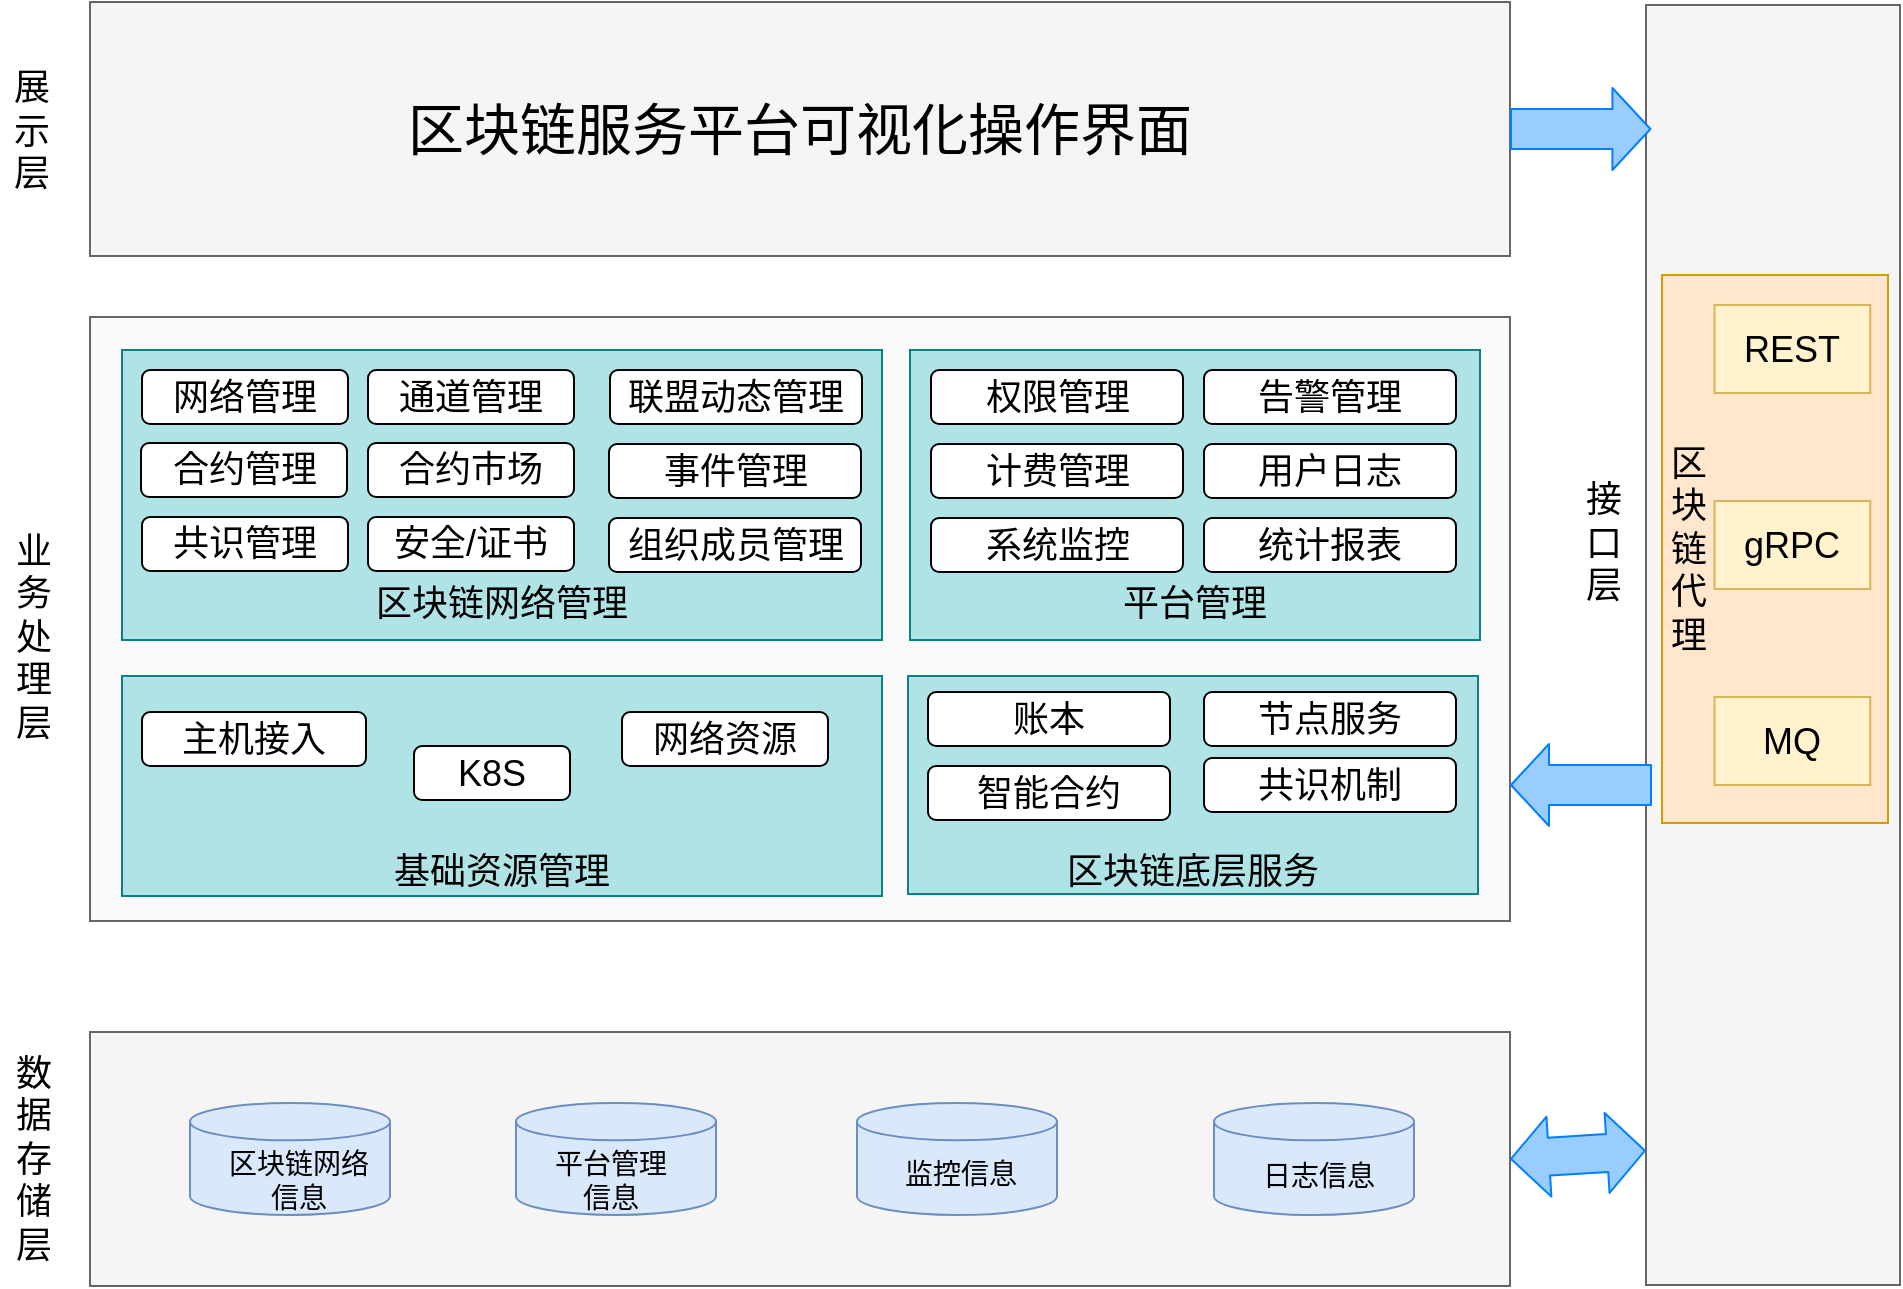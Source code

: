 <mxfile version="12.2.6" type="github" pages="1">
  <diagram id="XpZo0hVpMd-6xpYEEkTo" name="Page-1">
    <mxGraphModel dx="932" dy="569" grid="1" gridSize="10" guides="1" tooltips="1" connect="1" arrows="1" fold="1" page="1" pageScale="1" pageWidth="3300" pageHeight="4681" math="0" shadow="0">
      <root>
        <mxCell id="0"/>
        <mxCell id="1" parent="0"/>
        <mxCell id="LFdx-RBHR0Ke_Tq2nF07-43" value="" style="rounded=0;whiteSpace=wrap;html=1;fontSize=18;fillColor=#f5f5f5;strokeColor=#666666;glass=0;shadow=0;comic=0;arcSize=12;fillOpacity=50;fontColor=#333333;" parent="1" vertex="1">
          <mxGeometry x="285" y="347.5" width="710" height="302" as="geometry"/>
        </mxCell>
        <mxCell id="LFdx-RBHR0Ke_Tq2nF07-58" value="&lt;br&gt;&lt;br&gt;&lt;br&gt;&lt;br&gt;区块链底层服务" style="rounded=0;whiteSpace=wrap;html=1;shadow=0;glass=0;comic=0;fontSize=18;fillColor=#b0e3e6;strokeColor=#0e8088;" parent="1" vertex="1">
          <mxGeometry x="694" y="527" width="285" height="109" as="geometry"/>
        </mxCell>
        <mxCell id="LFdx-RBHR0Ke_Tq2nF07-44" value="&lt;br&gt;&lt;br&gt;&lt;br&gt;&lt;br&gt;&lt;br&gt;区块链网络管理" style="rounded=0;whiteSpace=wrap;html=1;shadow=0;glass=0;comic=0;fontSize=18;fillColor=#b0e3e6;strokeColor=#0e8088;" parent="1" vertex="1">
          <mxGeometry x="301" y="364" width="380" height="145" as="geometry"/>
        </mxCell>
        <mxCell id="LFdx-RBHR0Ke_Tq2nF07-45" value="网络管理" style="rounded=1;whiteSpace=wrap;html=1;shadow=0;glass=0;comic=0;fontSize=18;" parent="1" vertex="1">
          <mxGeometry x="311" y="374" width="103" height="27" as="geometry"/>
        </mxCell>
        <mxCell id="LFdx-RBHR0Ke_Tq2nF07-46" value="通道管理" style="rounded=1;whiteSpace=wrap;html=1;shadow=0;glass=0;comic=0;fontSize=18;" parent="1" vertex="1">
          <mxGeometry x="424" y="374" width="103" height="27" as="geometry"/>
        </mxCell>
        <mxCell id="LFdx-RBHR0Ke_Tq2nF07-47" value="合约管理" style="rounded=1;whiteSpace=wrap;html=1;shadow=0;glass=0;comic=0;fontSize=18;" parent="1" vertex="1">
          <mxGeometry x="310.5" y="410.5" width="103" height="27" as="geometry"/>
        </mxCell>
        <mxCell id="LFdx-RBHR0Ke_Tq2nF07-48" value="合约市场" style="rounded=1;whiteSpace=wrap;html=1;shadow=0;glass=0;comic=0;fontSize=18;" parent="1" vertex="1">
          <mxGeometry x="424" y="410.5" width="103" height="27" as="geometry"/>
        </mxCell>
        <mxCell id="LFdx-RBHR0Ke_Tq2nF07-49" value="联盟动态管理" style="rounded=1;whiteSpace=wrap;html=1;shadow=0;glass=0;comic=0;fontSize=18;" parent="1" vertex="1">
          <mxGeometry x="545" y="374" width="126" height="27" as="geometry"/>
        </mxCell>
        <mxCell id="LFdx-RBHR0Ke_Tq2nF07-50" value="事件管理" style="rounded=1;whiteSpace=wrap;html=1;shadow=0;glass=0;comic=0;fontSize=18;" parent="1" vertex="1">
          <mxGeometry x="544.5" y="411" width="126" height="27" as="geometry"/>
        </mxCell>
        <mxCell id="LFdx-RBHR0Ke_Tq2nF07-51" value="&lt;br&gt;&lt;br&gt;&lt;br&gt;&lt;br&gt;&lt;br&gt;平台管理" style="rounded=0;whiteSpace=wrap;html=1;shadow=0;glass=0;comic=0;fontSize=18;fillColor=#b0e3e6;strokeColor=#0e8088;" parent="1" vertex="1">
          <mxGeometry x="695" y="364" width="285" height="145" as="geometry"/>
        </mxCell>
        <mxCell id="LFdx-RBHR0Ke_Tq2nF07-52" value="组织成员管理" style="rounded=1;whiteSpace=wrap;html=1;shadow=0;glass=0;comic=0;fontSize=18;" parent="1" vertex="1">
          <mxGeometry x="544.5" y="448" width="126" height="27" as="geometry"/>
        </mxCell>
        <mxCell id="LFdx-RBHR0Ke_Tq2nF07-53" value="计费管理" style="rounded=1;whiteSpace=wrap;html=1;shadow=0;glass=0;comic=0;fontSize=18;" parent="1" vertex="1">
          <mxGeometry x="705.5" y="411" width="126" height="27" as="geometry"/>
        </mxCell>
        <mxCell id="LFdx-RBHR0Ke_Tq2nF07-54" value="告警管理" style="rounded=1;whiteSpace=wrap;html=1;shadow=0;glass=0;comic=0;fontSize=18;" parent="1" vertex="1">
          <mxGeometry x="842" y="374" width="126" height="27" as="geometry"/>
        </mxCell>
        <mxCell id="LFdx-RBHR0Ke_Tq2nF07-55" value="用户日志" style="rounded=1;whiteSpace=wrap;html=1;shadow=0;glass=0;comic=0;fontSize=18;" parent="1" vertex="1">
          <mxGeometry x="842" y="411" width="126" height="27" as="geometry"/>
        </mxCell>
        <mxCell id="LFdx-RBHR0Ke_Tq2nF07-56" value="系统监控" style="rounded=1;whiteSpace=wrap;html=1;shadow=0;glass=0;comic=0;fontSize=18;" parent="1" vertex="1">
          <mxGeometry x="705.5" y="448" width="126" height="27" as="geometry"/>
        </mxCell>
        <mxCell id="LFdx-RBHR0Ke_Tq2nF07-57" value="统计报表" style="rounded=1;whiteSpace=wrap;html=1;shadow=0;glass=0;comic=0;fontSize=18;" parent="1" vertex="1">
          <mxGeometry x="842" y="448" width="126" height="27" as="geometry"/>
        </mxCell>
        <mxCell id="LFdx-RBHR0Ke_Tq2nF07-59" value="账本" style="rounded=1;whiteSpace=wrap;html=1;shadow=0;glass=0;comic=0;fontSize=18;fillColor=#FFFFFF;strokeColor=#000000;" parent="1" vertex="1">
          <mxGeometry x="704" y="535" width="121" height="27" as="geometry"/>
        </mxCell>
        <mxCell id="LFdx-RBHR0Ke_Tq2nF07-60" value="节点服务" style="rounded=1;whiteSpace=wrap;html=1;shadow=0;glass=0;comic=0;fontSize=18;fillColor=#FFFFFF;strokeColor=#000000;" parent="1" vertex="1">
          <mxGeometry x="842" y="535" width="126" height="27" as="geometry"/>
        </mxCell>
        <mxCell id="LFdx-RBHR0Ke_Tq2nF07-61" value="智能合约" style="rounded=1;whiteSpace=wrap;html=1;shadow=0;glass=0;comic=0;fontSize=18;fillColor=#FFFFFF;strokeColor=#000000;" parent="1" vertex="1">
          <mxGeometry x="704" y="572" width="121" height="27" as="geometry"/>
        </mxCell>
        <mxCell id="LFdx-RBHR0Ke_Tq2nF07-62" value="&lt;br&gt;&lt;br&gt;&lt;br&gt;&lt;br&gt;基础资源管理&lt;br&gt;" style="rounded=0;whiteSpace=wrap;html=1;shadow=0;glass=0;comic=0;fontSize=18;fillColor=#b0e3e6;strokeColor=#0e8088;" parent="1" vertex="1">
          <mxGeometry x="301" y="527" width="380" height="110" as="geometry"/>
        </mxCell>
        <mxCell id="LFdx-RBHR0Ke_Tq2nF07-63" value="共识管理" style="rounded=1;whiteSpace=wrap;html=1;shadow=0;glass=0;comic=0;fontSize=18;" parent="1" vertex="1">
          <mxGeometry x="311" y="447.5" width="103" height="27" as="geometry"/>
        </mxCell>
        <mxCell id="LFdx-RBHR0Ke_Tq2nF07-64" value="安全/证书" style="rounded=1;whiteSpace=wrap;html=1;shadow=0;glass=0;comic=0;fontSize=18;" parent="1" vertex="1">
          <mxGeometry x="424" y="447.5" width="103" height="27" as="geometry"/>
        </mxCell>
        <mxCell id="LFdx-RBHR0Ke_Tq2nF07-65" value="权限管理" style="rounded=1;whiteSpace=wrap;html=1;shadow=0;glass=0;comic=0;fontSize=18;" parent="1" vertex="1">
          <mxGeometry x="705.5" y="374" width="126" height="27" as="geometry"/>
        </mxCell>
        <mxCell id="LFdx-RBHR0Ke_Tq2nF07-66" value="主机接入" style="rounded=1;whiteSpace=wrap;html=1;shadow=0;glass=0;comic=0;fontSize=18;" parent="1" vertex="1">
          <mxGeometry x="311" y="545" width="112" height="27" as="geometry"/>
        </mxCell>
        <mxCell id="LFdx-RBHR0Ke_Tq2nF07-67" value="K8S" style="rounded=1;whiteSpace=wrap;html=1;shadow=0;glass=0;comic=0;fontSize=18;" parent="1" vertex="1">
          <mxGeometry x="447" y="562" width="78" height="27" as="geometry"/>
        </mxCell>
        <mxCell id="LFdx-RBHR0Ke_Tq2nF07-68" value="网络资源" style="rounded=1;whiteSpace=wrap;html=1;shadow=0;glass=0;comic=0;fontSize=18;" parent="1" vertex="1">
          <mxGeometry x="551" y="545" width="103" height="27" as="geometry"/>
        </mxCell>
        <mxCell id="LFdx-RBHR0Ke_Tq2nF07-69" value="" style="rounded=0;whiteSpace=wrap;html=1;strokeColor=#666666;fillColor=#F5F5F5;" parent="1" vertex="1">
          <mxGeometry x="285" y="705" width="710" height="127" as="geometry"/>
        </mxCell>
        <mxCell id="LFdx-RBHR0Ke_Tq2nF07-70" value="" style="rounded=0;whiteSpace=wrap;html=1;strokeColor=#666666;fillColor=#F5F5F5;direction=south;" parent="1" vertex="1">
          <mxGeometry x="1063" y="191.5" width="127" height="640" as="geometry"/>
        </mxCell>
        <mxCell id="LFdx-RBHR0Ke_Tq2nF07-71" value="&lt;font style=&quot;font-size: 28px&quot;&gt;区块链服务平台可视化操作界面&lt;/font&gt;" style="rounded=0;whiteSpace=wrap;html=1;strokeColor=#666666;fillColor=#F5F5F5;" parent="1" vertex="1">
          <mxGeometry x="285" y="190" width="710" height="127" as="geometry"/>
        </mxCell>
        <mxCell id="LFdx-RBHR0Ke_Tq2nF07-72" value="" style="strokeWidth=1;html=1;shape=mxgraph.flowchart.database;whiteSpace=wrap;rounded=0;fillColor=#dae8fc;fontSize=20;strokeColor=#6c8ebf;" parent="1" vertex="1">
          <mxGeometry x="335" y="740.5" width="100" height="56" as="geometry"/>
        </mxCell>
        <mxCell id="LFdx-RBHR0Ke_Tq2nF07-73" value="区块链网络&lt;br&gt;信息" style="text;html=1;resizable=0;points=[];autosize=1;align=center;verticalAlign=top;spacingTop=-4;fontSize=14;" parent="1" vertex="1">
          <mxGeometry x="348.5" y="759.5" width="80" height="34" as="geometry"/>
        </mxCell>
        <mxCell id="LFdx-RBHR0Ke_Tq2nF07-74" value="" style="strokeWidth=1;html=1;shape=mxgraph.flowchart.database;whiteSpace=wrap;rounded=0;fillColor=#dae8fc;fontSize=20;strokeColor=#6c8ebf;" parent="1" vertex="1">
          <mxGeometry x="498" y="740.5" width="100" height="56" as="geometry"/>
        </mxCell>
        <mxCell id="LFdx-RBHR0Ke_Tq2nF07-75" value="平台管理&lt;br&gt;信息" style="text;html=1;resizable=0;points=[];autosize=1;align=center;verticalAlign=top;spacingTop=-4;fontSize=14;" parent="1" vertex="1">
          <mxGeometry x="511.5" y="759.5" width="66" height="34" as="geometry"/>
        </mxCell>
        <mxCell id="LFdx-RBHR0Ke_Tq2nF07-76" value="" style="strokeWidth=1;html=1;shape=mxgraph.flowchart.database;whiteSpace=wrap;rounded=0;fillColor=#dae8fc;fontSize=20;strokeColor=#6c8ebf;" parent="1" vertex="1">
          <mxGeometry x="668.5" y="740.5" width="100" height="56" as="geometry"/>
        </mxCell>
        <mxCell id="LFdx-RBHR0Ke_Tq2nF07-77" value="监控信息" style="text;html=1;resizable=0;points=[];autosize=1;align=center;verticalAlign=top;spacingTop=-4;fontSize=14;" parent="1" vertex="1">
          <mxGeometry x="687" y="764.5" width="66" height="17" as="geometry"/>
        </mxCell>
        <mxCell id="LFdx-RBHR0Ke_Tq2nF07-78" value="" style="strokeWidth=1;html=1;shape=mxgraph.flowchart.database;whiteSpace=wrap;rounded=0;fillColor=#dae8fc;fontSize=20;strokeColor=#6c8ebf;" parent="1" vertex="1">
          <mxGeometry x="847" y="740.5" width="100" height="56" as="geometry"/>
        </mxCell>
        <mxCell id="LFdx-RBHR0Ke_Tq2nF07-79" value="日志信息" style="text;html=1;resizable=0;points=[];autosize=1;align=center;verticalAlign=top;spacingTop=-4;fontSize=14;" parent="1" vertex="1">
          <mxGeometry x="865.5" y="765.5" width="66" height="17" as="geometry"/>
        </mxCell>
        <mxCell id="LFdx-RBHR0Ke_Tq2nF07-80" value="展示层" style="rounded=0;whiteSpace=wrap;html=1;strokeWidth=1;fontSize=18;align=center;strokeColor=none;" parent="1" vertex="1">
          <mxGeometry x="240" y="191" width="32" height="127" as="geometry"/>
        </mxCell>
        <mxCell id="LFdx-RBHR0Ke_Tq2nF07-81" value="业务处理层" style="rounded=0;whiteSpace=wrap;html=1;strokeWidth=1;fontSize=18;align=center;strokeColor=none;" parent="1" vertex="1">
          <mxGeometry x="240.5" y="347.5" width="32" height="320" as="geometry"/>
        </mxCell>
        <mxCell id="LFdx-RBHR0Ke_Tq2nF07-82" value="数据存储层" style="rounded=0;whiteSpace=wrap;html=1;strokeWidth=1;fontSize=18;align=center;strokeColor=none;" parent="1" vertex="1">
          <mxGeometry x="240.5" y="705" width="32" height="127" as="geometry"/>
        </mxCell>
        <mxCell id="LFdx-RBHR0Ke_Tq2nF07-83" value="接口层" style="rounded=0;whiteSpace=wrap;html=1;strokeWidth=1;fontSize=18;align=center;strokeColor=none;" parent="1" vertex="1">
          <mxGeometry x="1026" y="397.5" width="32" height="127" as="geometry"/>
        </mxCell>
        <mxCell id="LFdx-RBHR0Ke_Tq2nF07-84" value="" style="shape=flexArrow;endArrow=classic;html=1;strokeColor=#007FFF;fillColor=#99CCFF;fontSize=18;width=20;" parent="1" source="LFdx-RBHR0Ke_Tq2nF07-71" edge="1">
          <mxGeometry width="50" height="50" relative="1" as="geometry">
            <mxPoint x="995" y="303.5" as="sourcePoint"/>
            <mxPoint x="1065.711" y="253.5" as="targetPoint"/>
          </mxGeometry>
        </mxCell>
        <mxCell id="LFdx-RBHR0Ke_Tq2nF07-85" value="" style="rounded=0;whiteSpace=wrap;html=1;strokeColor=#d79b00;strokeWidth=1;fillColor=#ffe6cc;fontSize=18;align=center;" parent="1" vertex="1">
          <mxGeometry x="1071" y="326.5" width="113" height="274" as="geometry"/>
        </mxCell>
        <mxCell id="LFdx-RBHR0Ke_Tq2nF07-86" value="区块链代理" style="rounded=0;whiteSpace=wrap;html=1;strokeWidth=1;fontSize=18;align=center;strokeColor=none;fillColor=none;" parent="1" vertex="1">
          <mxGeometry x="1071" y="351.5" width="27" height="224" as="geometry"/>
        </mxCell>
        <mxCell id="LFdx-RBHR0Ke_Tq2nF07-87" value="REST" style="rounded=0;whiteSpace=wrap;html=1;strokeColor=#d6b656;strokeWidth=1;fillColor=#fff2cc;fontSize=18;align=center;" parent="1" vertex="1">
          <mxGeometry x="1097.285" y="341.5" width="77.844" height="44" as="geometry"/>
        </mxCell>
        <mxCell id="LFdx-RBHR0Ke_Tq2nF07-88" value="gRPC" style="rounded=0;whiteSpace=wrap;html=1;strokeColor=#d6b656;strokeWidth=1;fillColor=#fff2cc;fontSize=18;align=center;" parent="1" vertex="1">
          <mxGeometry x="1097.285" y="439.5" width="77.844" height="44" as="geometry"/>
        </mxCell>
        <mxCell id="LFdx-RBHR0Ke_Tq2nF07-89" value="MQ" style="rounded=0;whiteSpace=wrap;html=1;strokeColor=#d6b656;strokeWidth=1;fillColor=#fff2cc;fontSize=18;align=center;" parent="1" vertex="1">
          <mxGeometry x="1097.285" y="537.5" width="77.844" height="44" as="geometry"/>
        </mxCell>
        <mxCell id="LFdx-RBHR0Ke_Tq2nF07-90" value="共识机制" style="rounded=1;whiteSpace=wrap;html=1;shadow=0;glass=0;comic=0;fontSize=18;fillColor=#FFFFFF;strokeColor=#000000;" parent="1" vertex="1">
          <mxGeometry x="842" y="568" width="126" height="27" as="geometry"/>
        </mxCell>
        <mxCell id="LFdx-RBHR0Ke_Tq2nF07-91" value="" style="shape=flexArrow;endArrow=classic;startArrow=classic;html=1;exitX=1;exitY=0.5;exitDx=0;exitDy=0;entryX=0.895;entryY=1;entryDx=0;entryDy=0;entryPerimeter=0;width=19;fillColor=#99CCFF;strokeColor=#007FFF;" parent="1" source="LFdx-RBHR0Ke_Tq2nF07-69" target="LFdx-RBHR0Ke_Tq2nF07-70" edge="1">
          <mxGeometry width="50" height="50" relative="1" as="geometry">
            <mxPoint x="1005" y="786.5" as="sourcePoint"/>
            <mxPoint x="1055" y="736.5" as="targetPoint"/>
          </mxGeometry>
        </mxCell>
        <mxCell id="LFdx-RBHR0Ke_Tq2nF07-92" value="" style="shape=flexArrow;endArrow=classic;html=1;strokeColor=#007FFF;fillColor=#99CCFF;fontSize=18;width=20;" parent="1" edge="1">
          <mxGeometry width="50" height="50" relative="1" as="geometry">
            <mxPoint x="1066" y="581.5" as="sourcePoint"/>
            <mxPoint x="995" y="581.5" as="targetPoint"/>
          </mxGeometry>
        </mxCell>
      </root>
    </mxGraphModel>
  </diagram>
</mxfile>
